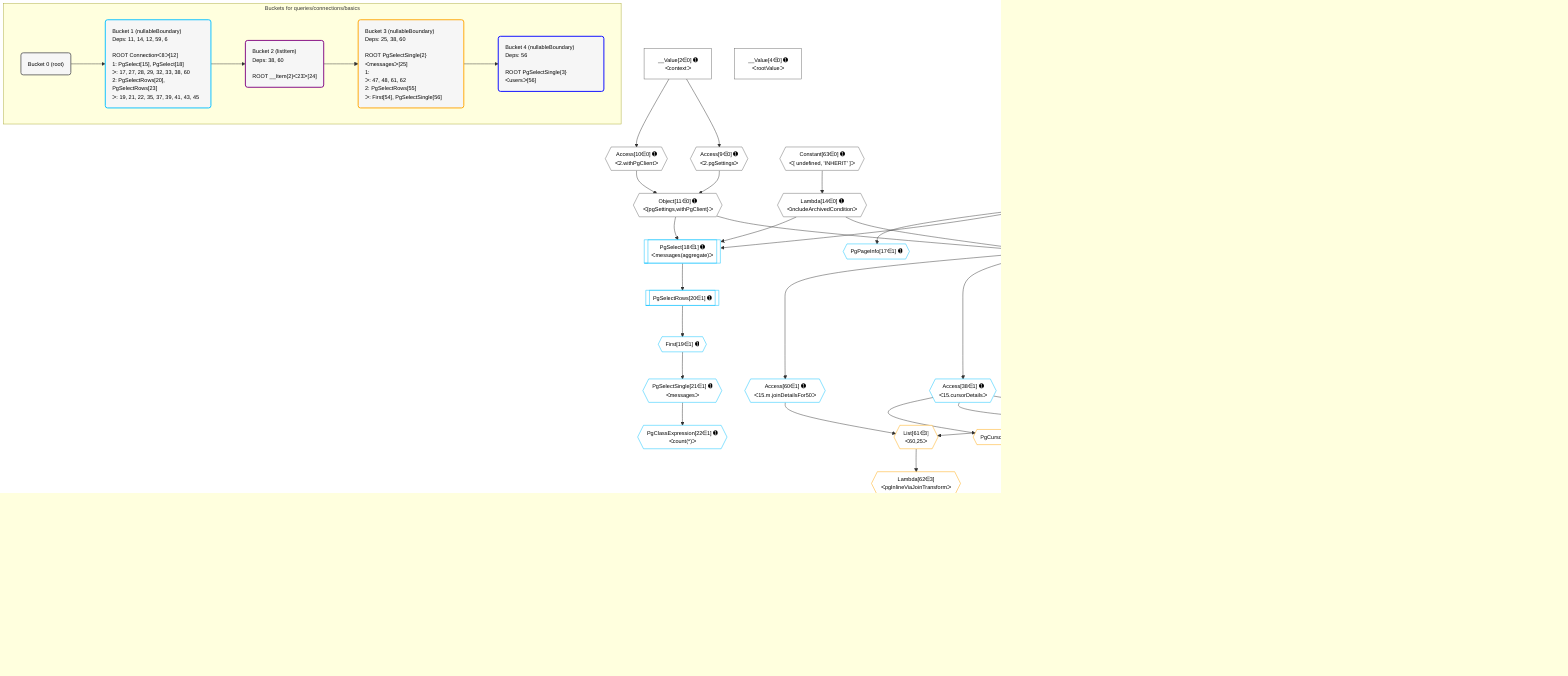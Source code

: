 %%{init: {'themeVariables': { 'fontSize': '12px'}}}%%
graph TD
    classDef path fill:#eee,stroke:#000,color:#000
    classDef plan fill:#fff,stroke-width:1px,color:#000
    classDef itemplan fill:#fff,stroke-width:2px,color:#000
    classDef unbatchedplan fill:#dff,stroke-width:1px,color:#000
    classDef sideeffectplan fill:#fcc,stroke-width:2px,color:#000
    classDef bucket fill:#f6f6f6,color:#000,stroke-width:2px,text-align:left

    subgraph "Buckets for queries/connections/basics"
    Bucket0("Bucket 0 (root)"):::bucket
    Bucket1("Bucket 1 (nullableBoundary)<br />Deps: 11, 14, 12, 59, 6<br /><br />ROOT Connectionᐸ8ᐳ[12]<br />1: PgSelect[15], PgSelect[18]<br />ᐳ: 17, 27, 28, 29, 32, 33, 38, 60<br />2: PgSelectRows[20], PgSelectRows[23]<br />ᐳ: 19, 21, 22, 35, 37, 39, 41, 43, 45"):::bucket
    Bucket2("Bucket 2 (listItem)<br />Deps: 38, 60<br /><br />ROOT __Item{2}ᐸ23ᐳ[24]"):::bucket
    Bucket3("Bucket 3 (nullableBoundary)<br />Deps: 25, 38, 60<br /><br />ROOT PgSelectSingle{2}ᐸmessagesᐳ[25]<br />1: <br />ᐳ: 47, 48, 61, 62<br />2: PgSelectRows[55]<br />ᐳ: First[54], PgSelectSingle[56]"):::bucket
    Bucket4("Bucket 4 (nullableBoundary)<br />Deps: 56<br /><br />ROOT PgSelectSingle{3}ᐸusersᐳ[56]"):::bucket
    end
    Bucket0 --> Bucket1
    Bucket1 --> Bucket2
    Bucket2 --> Bucket3
    Bucket3 --> Bucket4

    %% plan dependencies
    Object11{{"Object[11∈0] ➊<br />ᐸ{pgSettings,withPgClient}ᐳ"}}:::plan
    Access9{{"Access[9∈0] ➊<br />ᐸ2.pgSettingsᐳ"}}:::plan
    Access10{{"Access[10∈0] ➊<br />ᐸ2.withPgClientᐳ"}}:::plan
    Access9 & Access10 --> Object11
    __Value2["__Value[2∈0] ➊<br />ᐸcontextᐳ"]:::plan
    __Value2 --> Access9
    __Value2 --> Access10
    Lambda14{{"Lambda[14∈0] ➊<br />ᐸincludeArchivedConditionᐳ"}}:::plan
    Constant63{{"Constant[63∈0] ➊<br />ᐸ[ undefined, 'INHERIT' ]ᐳ"}}:::plan
    Constant63 --> Lambda14
    __Value4["__Value[4∈0] ➊<br />ᐸrootValueᐳ"]:::plan
    Connection12{{"Connection[12∈0] ➊<br />ᐸ8ᐳ"}}:::plan
    PgSelectInlineApply59["PgSelectInlineApply[59∈0] ➊"]:::plan
    PgSelect15[["PgSelect[15∈1] ➊<br />ᐸmessages+1ᐳ"]]:::plan
    Object11 & Lambda14 & Connection12 & PgSelectInlineApply59 --> PgSelect15
    Object32{{"Object[32∈1] ➊<br />ᐸ{first,last,offset,hasMore}ᐳ"}}:::plan
    Access27{{"Access[27∈1] ➊<br />ᐸ15.hasMoreᐳ"}}:::plan
    Access27 --> Object32
    PgSelect18[["PgSelect[18∈1] ➊<br />ᐸmessages(aggregate)ᐳ"]]:::plan
    Object11 & Lambda14 & Connection12 --> PgSelect18
    Object28{{"Object[28∈1] ➊<br />ᐸ{first,last,hasMore}ᐳ"}}:::plan
    Access27 --> Object28
    PgCursor39{{"PgCursor[39∈1] ➊"}}:::plan
    PgSelectSingle37{{"PgSelectSingle[37∈1] ➊<br />ᐸmessagesᐳ"}}:::plan
    Access38{{"Access[38∈1] ➊<br />ᐸ15.cursorDetailsᐳ"}}:::plan
    PgSelectSingle37 & Access38 --> PgCursor39
    PgCursor45{{"PgCursor[45∈1] ➊"}}:::plan
    PgSelectSingle43{{"PgSelectSingle[43∈1] ➊<br />ᐸmessagesᐳ"}}:::plan
    PgSelectSingle43 & Access38 --> PgCursor45
    PgPageInfo17{{"PgPageInfo[17∈1] ➊"}}:::plan
    Connection12 --> PgPageInfo17
    First19{{"First[19∈1] ➊"}}:::plan
    PgSelectRows20[["PgSelectRows[20∈1] ➊"]]:::plan
    PgSelectRows20 --> First19
    PgSelect18 --> PgSelectRows20
    PgSelectSingle21{{"PgSelectSingle[21∈1] ➊<br />ᐸmessagesᐳ"}}:::plan
    First19 --> PgSelectSingle21
    PgClassExpression22{{"PgClassExpression[22∈1] ➊<br />ᐸcount(*)ᐳ"}}:::plan
    PgSelectSingle21 --> PgClassExpression22
    PgSelectRows23[["PgSelectRows[23∈1] ➊"]]:::plan
    PgSelect15 --> PgSelectRows23
    PgSelect15 --> Access27
    Lambda29{{"Lambda[29∈1] ➊<br />ᐸhasNextPageCbᐳ"}}:::plan
    Object28 --> Lambda29
    Lambda33{{"Lambda[33∈1] ➊<br />ᐸhasPreviousPageCbᐳ"}}:::plan
    Object32 --> Lambda33
    First35{{"First[35∈1] ➊"}}:::plan
    PgSelectRows23 --> First35
    First35 --> PgSelectSingle37
    PgSelect15 --> Access38
    Last41{{"Last[41∈1] ➊"}}:::plan
    PgSelectRows23 --> Last41
    Last41 --> PgSelectSingle43
    Access60{{"Access[60∈1] ➊<br />ᐸ15.m.joinDetailsFor50ᐳ"}}:::plan
    PgSelect15 --> Access60
    __Item24[/"__Item[24∈2]<br />ᐸ23ᐳ"\]:::itemplan
    PgSelectRows23 ==> __Item24
    PgSelectSingle25{{"PgSelectSingle[25∈2]<br />ᐸmessagesᐳ"}}:::plan
    __Item24 --> PgSelectSingle25
    PgCursor47{{"PgCursor[47∈3]"}}:::plan
    PgSelectSingle25 & Access38 --> PgCursor47
    List61{{"List[61∈3]<br />ᐸ60,25ᐳ"}}:::plan
    Access60 & PgSelectSingle25 --> List61
    PgClassExpression48{{"PgClassExpression[48∈3]<br />ᐸ__messages__.”body”ᐳ"}}:::plan
    PgSelectSingle25 --> PgClassExpression48
    First54{{"First[54∈3]"}}:::plan
    PgSelectRows55[["PgSelectRows[55∈3]"]]:::plan
    PgSelectRows55 --> First54
    Lambda62{{"Lambda[62∈3]<br />ᐸpgInlineViaJoinTransformᐳ"}}:::plan
    Lambda62 --> PgSelectRows55
    PgSelectSingle56{{"PgSelectSingle[56∈3]<br />ᐸusersᐳ"}}:::plan
    First54 --> PgSelectSingle56
    List61 --> Lambda62
    PgClassExpression57{{"PgClassExpression[57∈4]<br />ᐸ__users__.”username”ᐳ"}}:::plan
    PgSelectSingle56 --> PgClassExpression57
    PgClassExpression58{{"PgClassExpression[58∈4]<br />ᐸ__users__....vatar_url”ᐳ"}}:::plan
    PgSelectSingle56 --> PgClassExpression58

    %% define steps
    classDef bucket0 stroke:#696969
    class Bucket0,__Value2,__Value4,Access9,Access10,Object11,Connection12,Lambda14,PgSelectInlineApply59,Constant63 bucket0
    classDef bucket1 stroke:#00bfff
    class Bucket1,PgSelect15,PgPageInfo17,PgSelect18,First19,PgSelectRows20,PgSelectSingle21,PgClassExpression22,PgSelectRows23,Access27,Object28,Lambda29,Object32,Lambda33,First35,PgSelectSingle37,Access38,PgCursor39,Last41,PgSelectSingle43,PgCursor45,Access60 bucket1
    classDef bucket2 stroke:#7f007f
    class Bucket2,__Item24,PgSelectSingle25 bucket2
    classDef bucket3 stroke:#ffa500
    class Bucket3,PgCursor47,PgClassExpression48,First54,PgSelectRows55,PgSelectSingle56,List61,Lambda62 bucket3
    classDef bucket4 stroke:#0000ff
    class Bucket4,PgClassExpression57,PgClassExpression58 bucket4